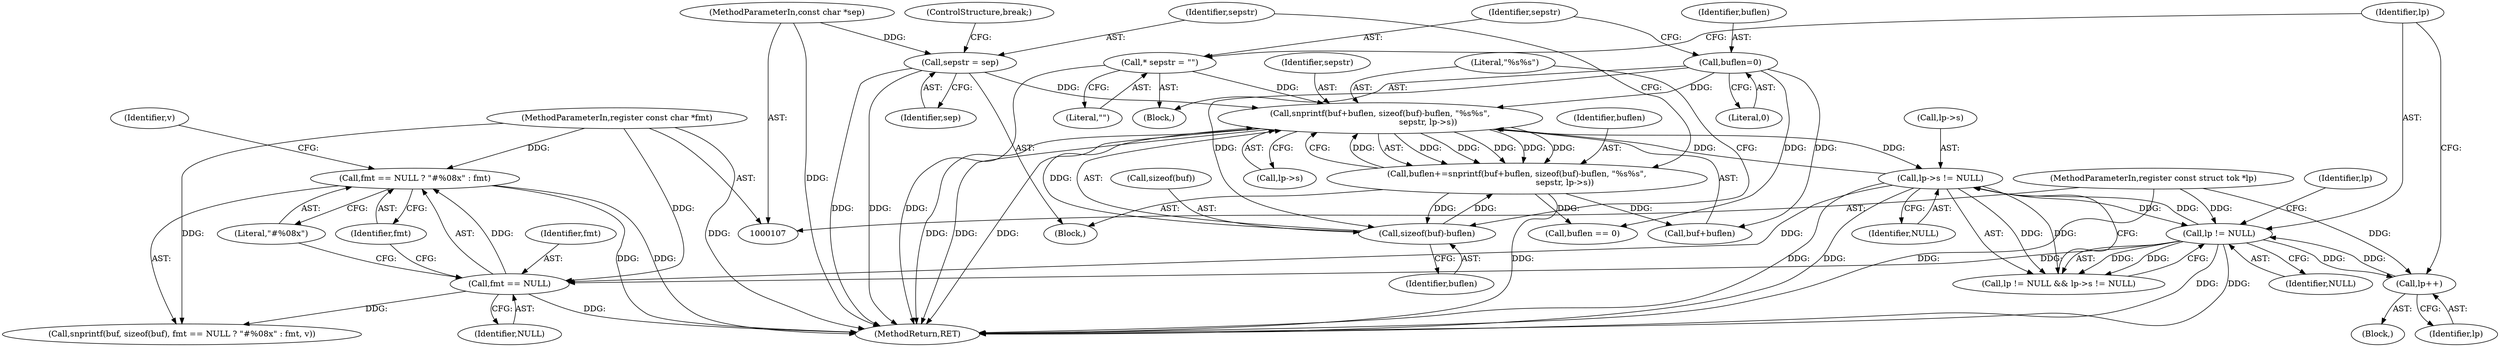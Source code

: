 digraph "1_tcpdump_9f0730bee3eb65d07b49fd468bc2f269173352fe@pointer" {
"1000191" [label="(Call,fmt == NULL ? \"#%08x\" : fmt)"];
"1000192" [label="(Call,fmt == NULL)"];
"1000109" [label="(MethodParameterIn,register const char *fmt)"];
"1000129" [label="(Call,lp->s != NULL)"];
"1000157" [label="(Call,snprintf(buf+buflen, sizeof(buf)-buflen, \"%s%s\",\n                                     sepstr, lp->s))"];
"1000155" [label="(Call,buflen+=snprintf(buf+buflen, sizeof(buf)-buflen, \"%s%s\",\n                                     sepstr, lp->s))"];
"1000161" [label="(Call,sizeof(buf)-buflen)"];
"1000115" [label="(Call,buflen=0)"];
"1000121" [label="(Call,* sepstr = \"\")"];
"1000170" [label="(Call,sepstr = sep)"];
"1000111" [label="(MethodParameterIn,const char *sep)"];
"1000126" [label="(Call,lp != NULL)"];
"1000179" [label="(Call,lp++)"];
"1000108" [label="(MethodParameterIn,register const struct tok *lp)"];
"1000109" [label="(MethodParameterIn,register const char *fmt)"];
"1000122" [label="(Identifier,sepstr)"];
"1000117" [label="(Literal,0)"];
"1000155" [label="(Call,buflen+=snprintf(buf+buflen, sizeof(buf)-buflen, \"%s%s\",\n                                     sepstr, lp->s))"];
"1000154" [label="(Block,)"];
"1000180" [label="(Identifier,lp)"];
"1000162" [label="(Call,sizeof(buf))"];
"1000161" [label="(Call,sizeof(buf)-buflen)"];
"1000116" [label="(Identifier,buflen)"];
"1000128" [label="(Identifier,NULL)"];
"1000191" [label="(Call,fmt == NULL ? \"#%08x\" : fmt)"];
"1000133" [label="(Identifier,NULL)"];
"1000166" [label="(Identifier,sepstr)"];
"1000121" [label="(Call,* sepstr = \"\")"];
"1000194" [label="(Identifier,NULL)"];
"1000131" [label="(Identifier,lp)"];
"1000134" [label="(Block,)"];
"1000130" [label="(Call,lp->s)"];
"1000111" [label="(MethodParameterIn,const char *sep)"];
"1000112" [label="(Block,)"];
"1000165" [label="(Literal,\"%s%s\")"];
"1000171" [label="(Identifier,sepstr)"];
"1000193" [label="(Identifier,fmt)"];
"1000125" [label="(Call,lp != NULL && lp->s != NULL)"];
"1000157" [label="(Call,snprintf(buf+buflen, sizeof(buf)-buflen, \"%s%s\",\n                                     sepstr, lp->s))"];
"1000156" [label="(Identifier,buflen)"];
"1000200" [label="(MethodReturn,RET)"];
"1000197" [label="(Identifier,v)"];
"1000182" [label="(Call,buflen == 0)"];
"1000173" [label="(ControlStructure,break;)"];
"1000167" [label="(Call,lp->s)"];
"1000179" [label="(Call,lp++)"];
"1000195" [label="(Literal,\"#%08x\")"];
"1000192" [label="(Call,fmt == NULL)"];
"1000126" [label="(Call,lp != NULL)"];
"1000170" [label="(Call,sepstr = sep)"];
"1000123" [label="(Literal,\"\")"];
"1000196" [label="(Identifier,fmt)"];
"1000108" [label="(MethodParameterIn,register const struct tok *lp)"];
"1000115" [label="(Call,buflen=0)"];
"1000187" [label="(Call,snprintf(buf, sizeof(buf), fmt == NULL ? \"#%08x\" : fmt, v))"];
"1000158" [label="(Call,buf+buflen)"];
"1000129" [label="(Call,lp->s != NULL)"];
"1000127" [label="(Identifier,lp)"];
"1000164" [label="(Identifier,buflen)"];
"1000172" [label="(Identifier,sep)"];
"1000191" -> "1000187"  [label="AST: "];
"1000191" -> "1000195"  [label="CFG: "];
"1000191" -> "1000196"  [label="CFG: "];
"1000192" -> "1000191"  [label="AST: "];
"1000195" -> "1000191"  [label="AST: "];
"1000196" -> "1000191"  [label="AST: "];
"1000197" -> "1000191"  [label="CFG: "];
"1000191" -> "1000200"  [label="DDG: "];
"1000191" -> "1000200"  [label="DDG: "];
"1000192" -> "1000191"  [label="DDG: "];
"1000109" -> "1000191"  [label="DDG: "];
"1000192" -> "1000194"  [label="CFG: "];
"1000193" -> "1000192"  [label="AST: "];
"1000194" -> "1000192"  [label="AST: "];
"1000195" -> "1000192"  [label="CFG: "];
"1000196" -> "1000192"  [label="CFG: "];
"1000192" -> "1000200"  [label="DDG: "];
"1000192" -> "1000187"  [label="DDG: "];
"1000109" -> "1000192"  [label="DDG: "];
"1000129" -> "1000192"  [label="DDG: "];
"1000126" -> "1000192"  [label="DDG: "];
"1000109" -> "1000107"  [label="AST: "];
"1000109" -> "1000200"  [label="DDG: "];
"1000109" -> "1000187"  [label="DDG: "];
"1000129" -> "1000125"  [label="AST: "];
"1000129" -> "1000133"  [label="CFG: "];
"1000130" -> "1000129"  [label="AST: "];
"1000133" -> "1000129"  [label="AST: "];
"1000125" -> "1000129"  [label="CFG: "];
"1000129" -> "1000200"  [label="DDG: "];
"1000129" -> "1000200"  [label="DDG: "];
"1000129" -> "1000126"  [label="DDG: "];
"1000129" -> "1000125"  [label="DDG: "];
"1000129" -> "1000125"  [label="DDG: "];
"1000157" -> "1000129"  [label="DDG: "];
"1000126" -> "1000129"  [label="DDG: "];
"1000129" -> "1000157"  [label="DDG: "];
"1000157" -> "1000155"  [label="AST: "];
"1000157" -> "1000167"  [label="CFG: "];
"1000158" -> "1000157"  [label="AST: "];
"1000161" -> "1000157"  [label="AST: "];
"1000165" -> "1000157"  [label="AST: "];
"1000166" -> "1000157"  [label="AST: "];
"1000167" -> "1000157"  [label="AST: "];
"1000155" -> "1000157"  [label="CFG: "];
"1000157" -> "1000200"  [label="DDG: "];
"1000157" -> "1000200"  [label="DDG: "];
"1000157" -> "1000200"  [label="DDG: "];
"1000157" -> "1000155"  [label="DDG: "];
"1000157" -> "1000155"  [label="DDG: "];
"1000157" -> "1000155"  [label="DDG: "];
"1000157" -> "1000155"  [label="DDG: "];
"1000157" -> "1000155"  [label="DDG: "];
"1000155" -> "1000157"  [label="DDG: "];
"1000115" -> "1000157"  [label="DDG: "];
"1000161" -> "1000157"  [label="DDG: "];
"1000121" -> "1000157"  [label="DDG: "];
"1000170" -> "1000157"  [label="DDG: "];
"1000155" -> "1000154"  [label="AST: "];
"1000156" -> "1000155"  [label="AST: "];
"1000171" -> "1000155"  [label="CFG: "];
"1000155" -> "1000200"  [label="DDG: "];
"1000161" -> "1000155"  [label="DDG: "];
"1000155" -> "1000158"  [label="DDG: "];
"1000155" -> "1000161"  [label="DDG: "];
"1000155" -> "1000182"  [label="DDG: "];
"1000161" -> "1000164"  [label="CFG: "];
"1000162" -> "1000161"  [label="AST: "];
"1000164" -> "1000161"  [label="AST: "];
"1000165" -> "1000161"  [label="CFG: "];
"1000115" -> "1000161"  [label="DDG: "];
"1000115" -> "1000112"  [label="AST: "];
"1000115" -> "1000117"  [label="CFG: "];
"1000116" -> "1000115"  [label="AST: "];
"1000117" -> "1000115"  [label="AST: "];
"1000122" -> "1000115"  [label="CFG: "];
"1000115" -> "1000158"  [label="DDG: "];
"1000115" -> "1000182"  [label="DDG: "];
"1000121" -> "1000112"  [label="AST: "];
"1000121" -> "1000123"  [label="CFG: "];
"1000122" -> "1000121"  [label="AST: "];
"1000123" -> "1000121"  [label="AST: "];
"1000127" -> "1000121"  [label="CFG: "];
"1000121" -> "1000200"  [label="DDG: "];
"1000170" -> "1000154"  [label="AST: "];
"1000170" -> "1000172"  [label="CFG: "];
"1000171" -> "1000170"  [label="AST: "];
"1000172" -> "1000170"  [label="AST: "];
"1000173" -> "1000170"  [label="CFG: "];
"1000170" -> "1000200"  [label="DDG: "];
"1000170" -> "1000200"  [label="DDG: "];
"1000111" -> "1000170"  [label="DDG: "];
"1000111" -> "1000107"  [label="AST: "];
"1000111" -> "1000200"  [label="DDG: "];
"1000126" -> "1000125"  [label="AST: "];
"1000126" -> "1000128"  [label="CFG: "];
"1000127" -> "1000126"  [label="AST: "];
"1000128" -> "1000126"  [label="AST: "];
"1000131" -> "1000126"  [label="CFG: "];
"1000125" -> "1000126"  [label="CFG: "];
"1000126" -> "1000200"  [label="DDG: "];
"1000126" -> "1000200"  [label="DDG: "];
"1000126" -> "1000125"  [label="DDG: "];
"1000126" -> "1000125"  [label="DDG: "];
"1000179" -> "1000126"  [label="DDG: "];
"1000108" -> "1000126"  [label="DDG: "];
"1000126" -> "1000179"  [label="DDG: "];
"1000179" -> "1000134"  [label="AST: "];
"1000179" -> "1000180"  [label="CFG: "];
"1000180" -> "1000179"  [label="AST: "];
"1000127" -> "1000179"  [label="CFG: "];
"1000108" -> "1000179"  [label="DDG: "];
"1000108" -> "1000107"  [label="AST: "];
"1000108" -> "1000200"  [label="DDG: "];
}
